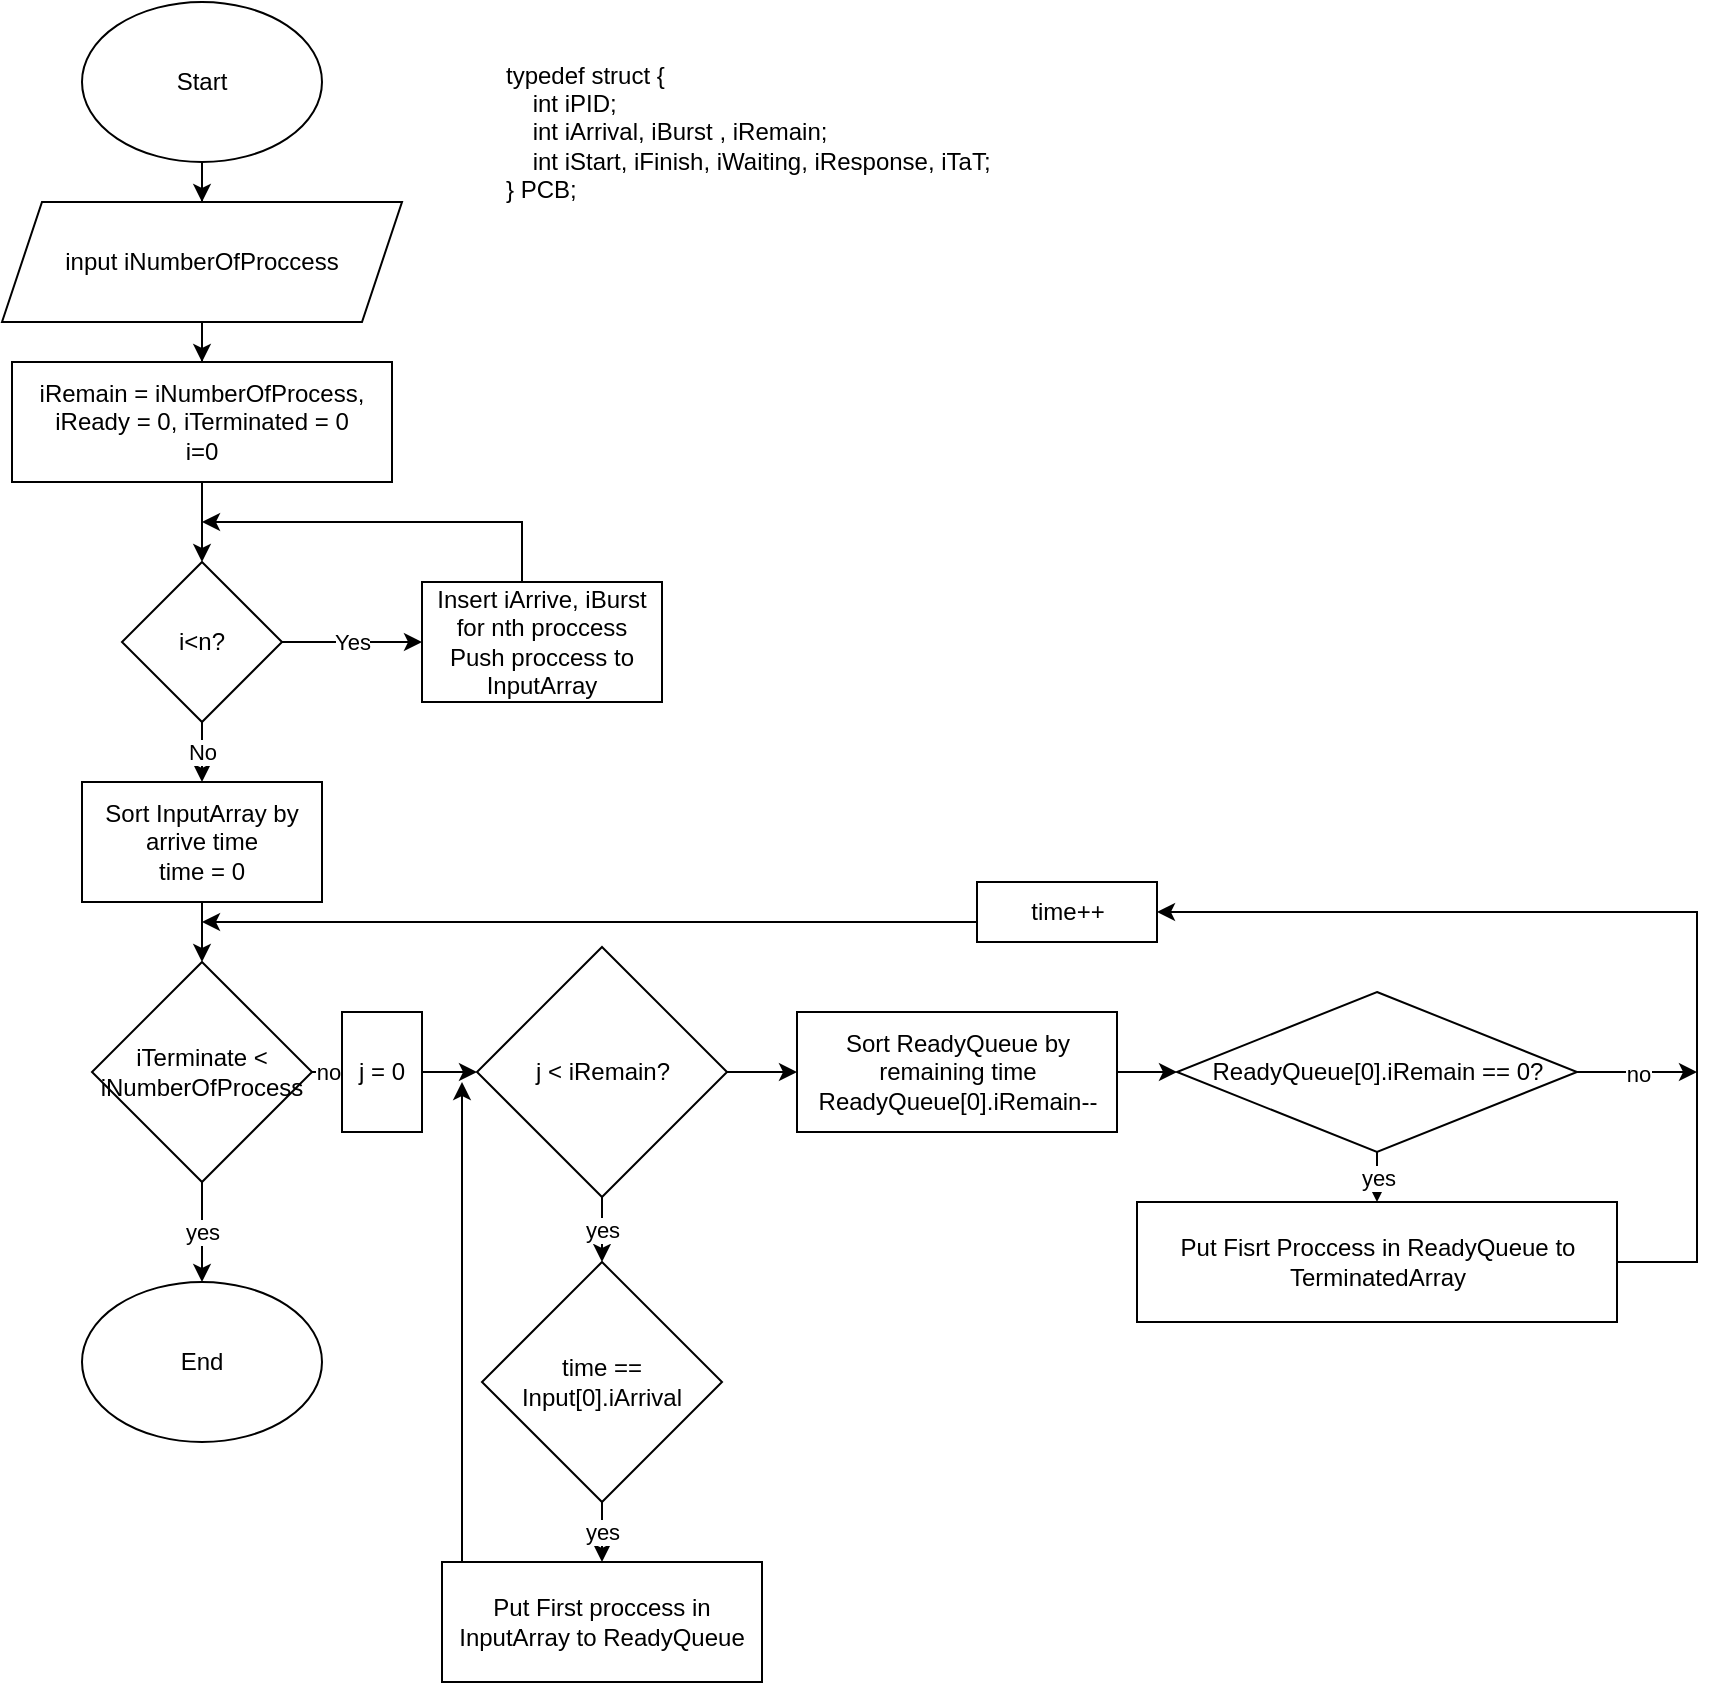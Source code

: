 <mxfile version="22.1.4" type="github">
  <diagram name="Page-1" id="s_rpJoZAowO82ZjFxE7U">
    <mxGraphModel dx="2228" dy="1246" grid="1" gridSize="10" guides="1" tooltips="1" connect="1" arrows="1" fold="1" page="1" pageScale="1" pageWidth="850" pageHeight="1100" math="0" shadow="0">
      <root>
        <mxCell id="0" />
        <mxCell id="1" parent="0" />
        <mxCell id="CLkYVUwVxwoznqqn1GhV-2" value="&lt;div align=&quot;left&quot;&gt;typedef struct {&lt;br&gt;&amp;nbsp;&amp;nbsp;&amp;nbsp; int iPID;&lt;br&gt;&amp;nbsp;&amp;nbsp;&amp;nbsp; int iArrival, iBurst , iRemain;&lt;br&gt;&amp;nbsp;&amp;nbsp;&amp;nbsp; int iStart, iFinish, iWaiting, iResponse, iTaT;&lt;br&gt;} PCB;&lt;/div&gt;" style="text;html=1;strokeColor=none;fillColor=none;align=left;verticalAlign=middle;whiteSpace=wrap;rounded=0;" vertex="1" parent="1">
          <mxGeometry x="380" y="140" width="310" height="110" as="geometry" />
        </mxCell>
        <mxCell id="CLkYVUwVxwoznqqn1GhV-12" style="edgeStyle=orthogonalEdgeStyle;rounded=0;orthogonalLoop=1;jettySize=auto;html=1;" edge="1" parent="1" source="CLkYVUwVxwoznqqn1GhV-3" target="CLkYVUwVxwoznqqn1GhV-4">
          <mxGeometry relative="1" as="geometry" />
        </mxCell>
        <mxCell id="CLkYVUwVxwoznqqn1GhV-3" value="Start" style="ellipse;whiteSpace=wrap;html=1;" vertex="1" parent="1">
          <mxGeometry x="170" y="130" width="120" height="80" as="geometry" />
        </mxCell>
        <mxCell id="CLkYVUwVxwoznqqn1GhV-13" style="edgeStyle=orthogonalEdgeStyle;rounded=0;orthogonalLoop=1;jettySize=auto;html=1;" edge="1" parent="1" source="CLkYVUwVxwoznqqn1GhV-4" target="CLkYVUwVxwoznqqn1GhV-5">
          <mxGeometry relative="1" as="geometry" />
        </mxCell>
        <mxCell id="CLkYVUwVxwoznqqn1GhV-4" value="input iNumberOfProccess" style="shape=parallelogram;perimeter=parallelogramPerimeter;whiteSpace=wrap;html=1;fixedSize=1;" vertex="1" parent="1">
          <mxGeometry x="130" y="230" width="200" height="60" as="geometry" />
        </mxCell>
        <mxCell id="CLkYVUwVxwoznqqn1GhV-9" style="edgeStyle=orthogonalEdgeStyle;rounded=0;orthogonalLoop=1;jettySize=auto;html=1;" edge="1" parent="1" source="CLkYVUwVxwoznqqn1GhV-5" target="CLkYVUwVxwoznqqn1GhV-6">
          <mxGeometry relative="1" as="geometry" />
        </mxCell>
        <mxCell id="CLkYVUwVxwoznqqn1GhV-5" value="&lt;div&gt;iRemain = iNumberOfProcess, iReady = 0, iTerminated = 0&lt;/div&gt;&lt;div&gt;i=0&lt;br&gt;&lt;/div&gt;" style="rounded=0;whiteSpace=wrap;html=1;" vertex="1" parent="1">
          <mxGeometry x="135" y="310" width="190" height="60" as="geometry" />
        </mxCell>
        <mxCell id="CLkYVUwVxwoznqqn1GhV-10" value="Yes" style="edgeStyle=orthogonalEdgeStyle;rounded=0;orthogonalLoop=1;jettySize=auto;html=1;entryX=0;entryY=0.5;entryDx=0;entryDy=0;" edge="1" parent="1" source="CLkYVUwVxwoznqqn1GhV-6" target="CLkYVUwVxwoznqqn1GhV-8">
          <mxGeometry relative="1" as="geometry" />
        </mxCell>
        <mxCell id="CLkYVUwVxwoznqqn1GhV-17" value="No" style="edgeStyle=orthogonalEdgeStyle;rounded=0;orthogonalLoop=1;jettySize=auto;html=1;" edge="1" parent="1" source="CLkYVUwVxwoznqqn1GhV-6" target="CLkYVUwVxwoznqqn1GhV-16">
          <mxGeometry relative="1" as="geometry" />
        </mxCell>
        <mxCell id="CLkYVUwVxwoznqqn1GhV-6" value="i&amp;lt;n?" style="rhombus;whiteSpace=wrap;html=1;" vertex="1" parent="1">
          <mxGeometry x="190" y="410" width="80" height="80" as="geometry" />
        </mxCell>
        <mxCell id="CLkYVUwVxwoznqqn1GhV-11" style="edgeStyle=orthogonalEdgeStyle;rounded=0;orthogonalLoop=1;jettySize=auto;html=1;" edge="1" parent="1" source="CLkYVUwVxwoznqqn1GhV-8">
          <mxGeometry relative="1" as="geometry">
            <mxPoint x="230" y="390" as="targetPoint" />
            <Array as="points">
              <mxPoint x="390" y="390" />
            </Array>
          </mxGeometry>
        </mxCell>
        <mxCell id="CLkYVUwVxwoznqqn1GhV-8" value="&lt;div&gt;Insert iArrive, iBurst for nth proccess&lt;/div&gt;&lt;div&gt;Push proccess to InputArray&lt;br&gt;&lt;/div&gt;" style="rounded=0;whiteSpace=wrap;html=1;" vertex="1" parent="1">
          <mxGeometry x="340" y="420" width="120" height="60" as="geometry" />
        </mxCell>
        <mxCell id="CLkYVUwVxwoznqqn1GhV-20" value="" style="edgeStyle=orthogonalEdgeStyle;rounded=0;orthogonalLoop=1;jettySize=auto;html=1;" edge="1" parent="1" source="CLkYVUwVxwoznqqn1GhV-16" target="CLkYVUwVxwoznqqn1GhV-19">
          <mxGeometry relative="1" as="geometry" />
        </mxCell>
        <mxCell id="CLkYVUwVxwoznqqn1GhV-16" value="&lt;div&gt;Sort InputArray by arrive time&lt;/div&gt;&lt;div&gt;time = 0&lt;br&gt;&lt;/div&gt;" style="whiteSpace=wrap;html=1;" vertex="1" parent="1">
          <mxGeometry x="170" y="520" width="120" height="60" as="geometry" />
        </mxCell>
        <mxCell id="CLkYVUwVxwoznqqn1GhV-21" value="no" style="edgeStyle=orthogonalEdgeStyle;rounded=0;orthogonalLoop=1;jettySize=auto;html=1;" edge="1" parent="1" source="CLkYVUwVxwoznqqn1GhV-19" target="CLkYVUwVxwoznqqn1GhV-24">
          <mxGeometry relative="1" as="geometry">
            <mxPoint x="390" y="665" as="targetPoint" />
          </mxGeometry>
        </mxCell>
        <mxCell id="CLkYVUwVxwoznqqn1GhV-48" value="yes" style="edgeStyle=orthogonalEdgeStyle;rounded=0;orthogonalLoop=1;jettySize=auto;html=1;" edge="1" parent="1" source="CLkYVUwVxwoznqqn1GhV-19" target="CLkYVUwVxwoznqqn1GhV-51">
          <mxGeometry relative="1" as="geometry">
            <mxPoint x="230" y="780" as="targetPoint" />
          </mxGeometry>
        </mxCell>
        <mxCell id="CLkYVUwVxwoznqqn1GhV-19" value="iTerminate &amp;lt; iNumberOfProcess" style="rhombus;whiteSpace=wrap;html=1;" vertex="1" parent="1">
          <mxGeometry x="175" y="610" width="110" height="110" as="geometry" />
        </mxCell>
        <mxCell id="CLkYVUwVxwoznqqn1GhV-25" style="edgeStyle=orthogonalEdgeStyle;rounded=0;orthogonalLoop=1;jettySize=auto;html=1;" edge="1" parent="1" source="CLkYVUwVxwoznqqn1GhV-24" target="CLkYVUwVxwoznqqn1GhV-26">
          <mxGeometry relative="1" as="geometry">
            <mxPoint x="430" y="665" as="targetPoint" />
          </mxGeometry>
        </mxCell>
        <mxCell id="CLkYVUwVxwoznqqn1GhV-24" value="j = 0" style="rounded=0;whiteSpace=wrap;html=1;" vertex="1" parent="1">
          <mxGeometry x="300" y="635" width="40" height="60" as="geometry" />
        </mxCell>
        <mxCell id="CLkYVUwVxwoznqqn1GhV-27" value="yes" style="edgeStyle=orthogonalEdgeStyle;rounded=0;orthogonalLoop=1;jettySize=auto;html=1;" edge="1" parent="1" source="CLkYVUwVxwoznqqn1GhV-26" target="CLkYVUwVxwoznqqn1GhV-29">
          <mxGeometry relative="1" as="geometry">
            <mxPoint x="430" y="750" as="targetPoint" />
          </mxGeometry>
        </mxCell>
        <mxCell id="CLkYVUwVxwoznqqn1GhV-36" style="edgeStyle=orthogonalEdgeStyle;rounded=0;orthogonalLoop=1;jettySize=auto;html=1;" edge="1" parent="1" source="CLkYVUwVxwoznqqn1GhV-26" target="CLkYVUwVxwoznqqn1GhV-37">
          <mxGeometry relative="1" as="geometry">
            <mxPoint x="537.5" y="665" as="targetPoint" />
          </mxGeometry>
        </mxCell>
        <mxCell id="CLkYVUwVxwoznqqn1GhV-26" value="j &amp;lt; iRemain?" style="rhombus;whiteSpace=wrap;html=1;" vertex="1" parent="1">
          <mxGeometry x="367.5" y="602.5" width="125" height="125" as="geometry" />
        </mxCell>
        <mxCell id="CLkYVUwVxwoznqqn1GhV-30" value="yes" style="edgeStyle=orthogonalEdgeStyle;rounded=0;orthogonalLoop=1;jettySize=auto;html=1;" edge="1" parent="1" source="CLkYVUwVxwoznqqn1GhV-29" target="CLkYVUwVxwoznqqn1GhV-31">
          <mxGeometry relative="1" as="geometry">
            <mxPoint x="430" y="930" as="targetPoint" />
          </mxGeometry>
        </mxCell>
        <mxCell id="CLkYVUwVxwoznqqn1GhV-29" value="time == Input[0].iArrival" style="rhombus;whiteSpace=wrap;html=1;" vertex="1" parent="1">
          <mxGeometry x="370" y="760" width="120" height="120" as="geometry" />
        </mxCell>
        <mxCell id="CLkYVUwVxwoznqqn1GhV-34" style="edgeStyle=orthogonalEdgeStyle;rounded=0;orthogonalLoop=1;jettySize=auto;html=1;" edge="1" parent="1" source="CLkYVUwVxwoznqqn1GhV-31">
          <mxGeometry relative="1" as="geometry">
            <mxPoint x="360" y="670" as="targetPoint" />
            <Array as="points">
              <mxPoint x="360" y="680" />
              <mxPoint x="360" y="680" />
            </Array>
          </mxGeometry>
        </mxCell>
        <mxCell id="CLkYVUwVxwoznqqn1GhV-31" value="Put First proccess in InputArray to ReadyQueue" style="rounded=0;whiteSpace=wrap;html=1;" vertex="1" parent="1">
          <mxGeometry x="350" y="910" width="160" height="60" as="geometry" />
        </mxCell>
        <mxCell id="CLkYVUwVxwoznqqn1GhV-39" style="edgeStyle=orthogonalEdgeStyle;rounded=0;orthogonalLoop=1;jettySize=auto;html=1;" edge="1" parent="1" source="CLkYVUwVxwoznqqn1GhV-37" target="CLkYVUwVxwoznqqn1GhV-40">
          <mxGeometry relative="1" as="geometry">
            <mxPoint x="757.5" y="665" as="targetPoint" />
          </mxGeometry>
        </mxCell>
        <mxCell id="CLkYVUwVxwoznqqn1GhV-37" value="&lt;div&gt;Sort ReadyQueue by remaining time&lt;/div&gt;&lt;div&gt;ReadyQueue[0].iRemain--&lt;br&gt;&lt;/div&gt;" style="rounded=0;whiteSpace=wrap;html=1;" vertex="1" parent="1">
          <mxGeometry x="527.5" y="635" width="160" height="60" as="geometry" />
        </mxCell>
        <mxCell id="CLkYVUwVxwoznqqn1GhV-41" value="yes" style="edgeStyle=orthogonalEdgeStyle;rounded=0;orthogonalLoop=1;jettySize=auto;html=1;" edge="1" parent="1" source="CLkYVUwVxwoznqqn1GhV-40" target="CLkYVUwVxwoznqqn1GhV-42">
          <mxGeometry relative="1" as="geometry">
            <mxPoint x="817.5" y="760" as="targetPoint" />
          </mxGeometry>
        </mxCell>
        <mxCell id="CLkYVUwVxwoznqqn1GhV-45" value="no" style="edgeStyle=orthogonalEdgeStyle;rounded=0;orthogonalLoop=1;jettySize=auto;html=1;" edge="1" parent="1" source="CLkYVUwVxwoznqqn1GhV-40">
          <mxGeometry relative="1" as="geometry">
            <mxPoint x="977.5" y="665" as="targetPoint" />
          </mxGeometry>
        </mxCell>
        <mxCell id="CLkYVUwVxwoznqqn1GhV-40" value="ReadyQueue[0].iRemain == 0?" style="rhombus;whiteSpace=wrap;html=1;" vertex="1" parent="1">
          <mxGeometry x="717.5" y="625" width="200" height="80" as="geometry" />
        </mxCell>
        <mxCell id="CLkYVUwVxwoznqqn1GhV-43" style="edgeStyle=orthogonalEdgeStyle;rounded=0;orthogonalLoop=1;jettySize=auto;html=1;" edge="1" parent="1" source="CLkYVUwVxwoznqqn1GhV-42" target="CLkYVUwVxwoznqqn1GhV-46">
          <mxGeometry relative="1" as="geometry">
            <mxPoint x="627.5" y="560" as="targetPoint" />
            <Array as="points">
              <mxPoint x="977.5" y="760" />
              <mxPoint x="977.5" y="585" />
            </Array>
          </mxGeometry>
        </mxCell>
        <mxCell id="CLkYVUwVxwoznqqn1GhV-42" value="Put Fisrt Proccess in ReadyQueue to TerminatedArray" style="rounded=0;whiteSpace=wrap;html=1;" vertex="1" parent="1">
          <mxGeometry x="697.5" y="730" width="240" height="60" as="geometry" />
        </mxCell>
        <mxCell id="CLkYVUwVxwoznqqn1GhV-47" style="edgeStyle=orthogonalEdgeStyle;rounded=0;orthogonalLoop=1;jettySize=auto;html=1;" edge="1" parent="1" source="CLkYVUwVxwoznqqn1GhV-46">
          <mxGeometry relative="1" as="geometry">
            <mxPoint x="230" y="590" as="targetPoint" />
            <Array as="points">
              <mxPoint x="655" y="590" />
            </Array>
          </mxGeometry>
        </mxCell>
        <mxCell id="CLkYVUwVxwoznqqn1GhV-46" value="time++" style="rounded=0;whiteSpace=wrap;html=1;" vertex="1" parent="1">
          <mxGeometry x="617.5" y="570" width="90" height="30" as="geometry" />
        </mxCell>
        <mxCell id="CLkYVUwVxwoznqqn1GhV-51" value="End" style="ellipse;whiteSpace=wrap;html=1;" vertex="1" parent="1">
          <mxGeometry x="170" y="770" width="120" height="80" as="geometry" />
        </mxCell>
      </root>
    </mxGraphModel>
  </diagram>
</mxfile>
